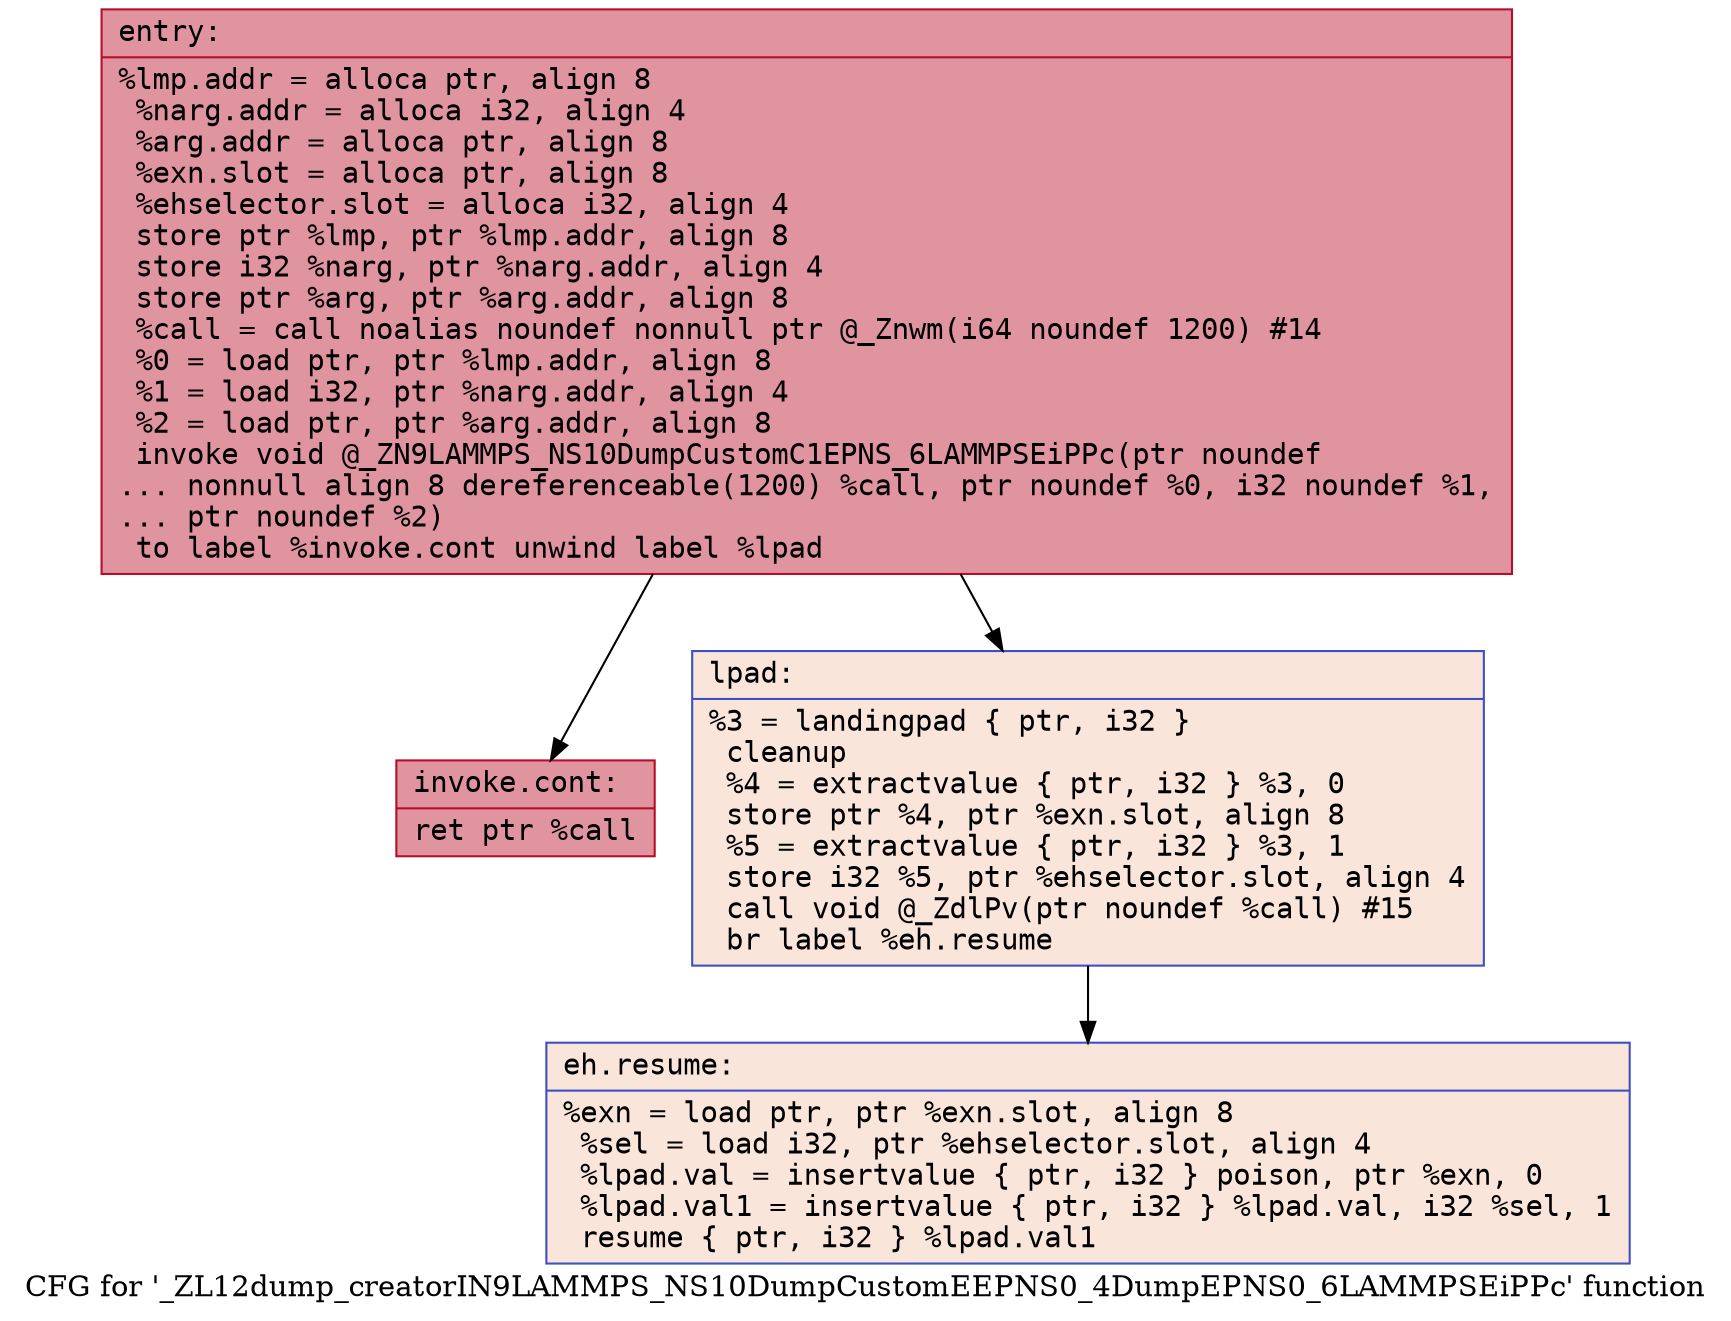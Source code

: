 digraph "CFG for '_ZL12dump_creatorIN9LAMMPS_NS10DumpCustomEEPNS0_4DumpEPNS0_6LAMMPSEiPPc' function" {
	label="CFG for '_ZL12dump_creatorIN9LAMMPS_NS10DumpCustomEEPNS0_4DumpEPNS0_6LAMMPSEiPPc' function";

	Node0x559d9a183f90 [shape=record,color="#b70d28ff", style=filled, fillcolor="#b70d2870" fontname="Courier",label="{entry:\l|  %lmp.addr = alloca ptr, align 8\l  %narg.addr = alloca i32, align 4\l  %arg.addr = alloca ptr, align 8\l  %exn.slot = alloca ptr, align 8\l  %ehselector.slot = alloca i32, align 4\l  store ptr %lmp, ptr %lmp.addr, align 8\l  store i32 %narg, ptr %narg.addr, align 4\l  store ptr %arg, ptr %arg.addr, align 8\l  %call = call noalias noundef nonnull ptr @_Znwm(i64 noundef 1200) #14\l  %0 = load ptr, ptr %lmp.addr, align 8\l  %1 = load i32, ptr %narg.addr, align 4\l  %2 = load ptr, ptr %arg.addr, align 8\l  invoke void @_ZN9LAMMPS_NS10DumpCustomC1EPNS_6LAMMPSEiPPc(ptr noundef\l... nonnull align 8 dereferenceable(1200) %call, ptr noundef %0, i32 noundef %1,\l... ptr noundef %2)\l          to label %invoke.cont unwind label %lpad\l}"];
	Node0x559d9a183f90 -> Node0x559d9a184ac0[tooltip="entry -> invoke.cont\nProbability 100.00%" ];
	Node0x559d9a183f90 -> Node0x559d9a184ba0[tooltip="entry -> lpad\nProbability 0.00%" ];
	Node0x559d9a184ac0 [shape=record,color="#b70d28ff", style=filled, fillcolor="#b70d2870" fontname="Courier",label="{invoke.cont:\l|  ret ptr %call\l}"];
	Node0x559d9a184ba0 [shape=record,color="#3d50c3ff", style=filled, fillcolor="#f4c5ad70" fontname="Courier",label="{lpad:\l|  %3 = landingpad \{ ptr, i32 \}\l          cleanup\l  %4 = extractvalue \{ ptr, i32 \} %3, 0\l  store ptr %4, ptr %exn.slot, align 8\l  %5 = extractvalue \{ ptr, i32 \} %3, 1\l  store i32 %5, ptr %ehselector.slot, align 4\l  call void @_ZdlPv(ptr noundef %call) #15\l  br label %eh.resume\l}"];
	Node0x559d9a184ba0 -> Node0x559d9a185370[tooltip="lpad -> eh.resume\nProbability 100.00%" ];
	Node0x559d9a185370 [shape=record,color="#3d50c3ff", style=filled, fillcolor="#f4c5ad70" fontname="Courier",label="{eh.resume:\l|  %exn = load ptr, ptr %exn.slot, align 8\l  %sel = load i32, ptr %ehselector.slot, align 4\l  %lpad.val = insertvalue \{ ptr, i32 \} poison, ptr %exn, 0\l  %lpad.val1 = insertvalue \{ ptr, i32 \} %lpad.val, i32 %sel, 1\l  resume \{ ptr, i32 \} %lpad.val1\l}"];
}
